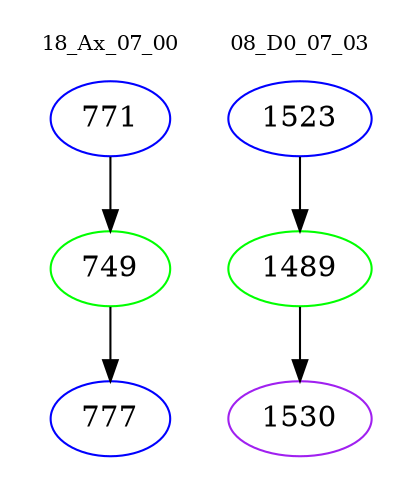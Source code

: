 digraph{
subgraph cluster_0 {
color = white
label = "18_Ax_07_00";
fontsize=10;
T0_771 [label="771", color="blue"]
T0_771 -> T0_749 [color="black"]
T0_749 [label="749", color="green"]
T0_749 -> T0_777 [color="black"]
T0_777 [label="777", color="blue"]
}
subgraph cluster_1 {
color = white
label = "08_D0_07_03";
fontsize=10;
T1_1523 [label="1523", color="blue"]
T1_1523 -> T1_1489 [color="black"]
T1_1489 [label="1489", color="green"]
T1_1489 -> T1_1530 [color="black"]
T1_1530 [label="1530", color="purple"]
}
}
